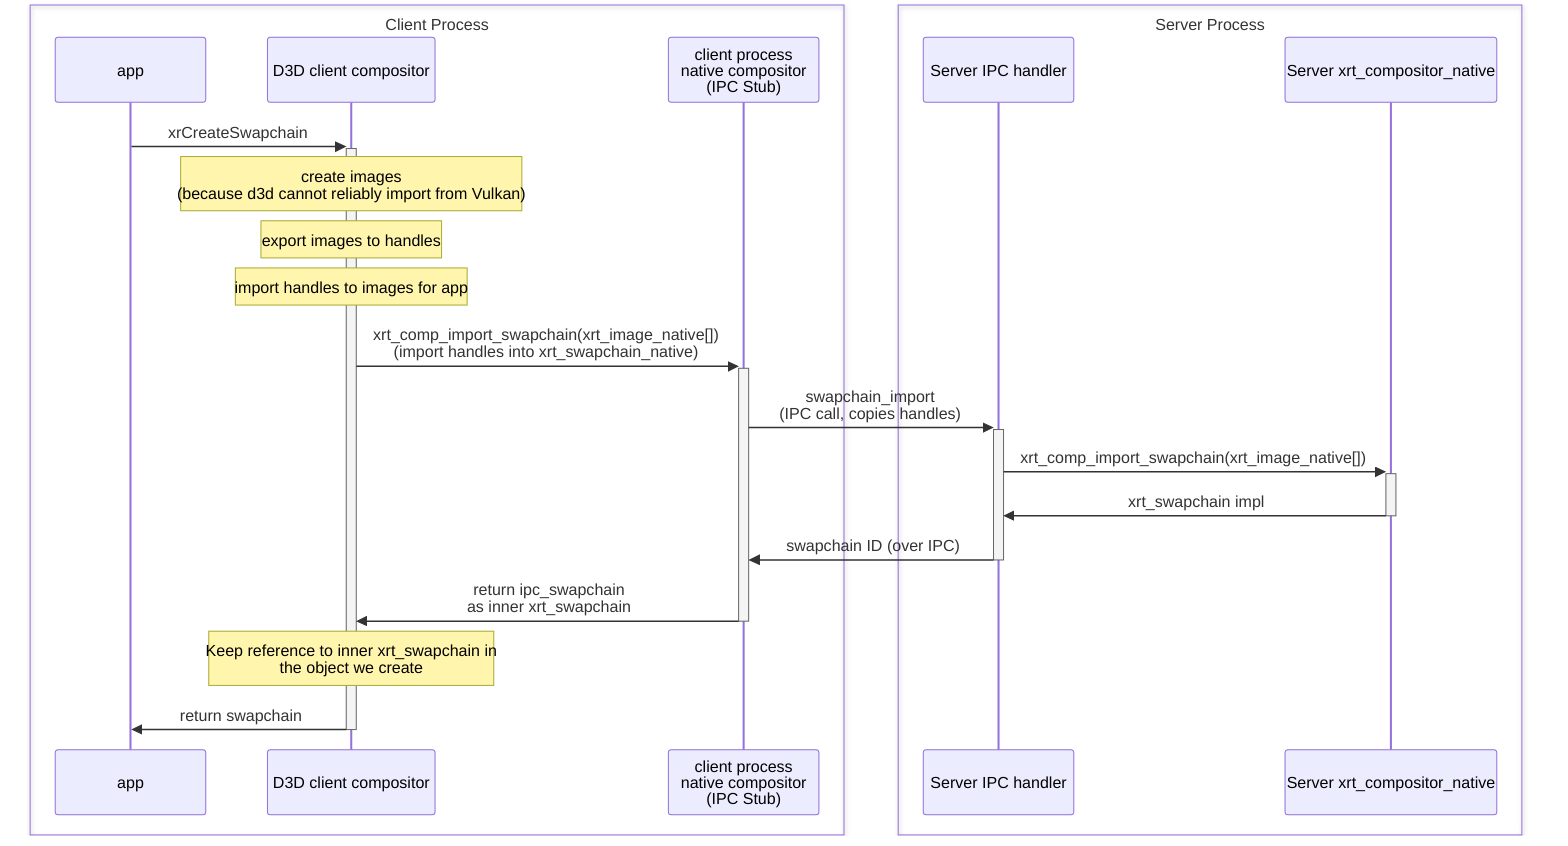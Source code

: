 %% Copyright 2024, Collabora, Ltd. and the Monado contributors
%% SPDX-License-Identifier: BSL-1.0

%% Out of process, D3D client API
sequenceDiagram
    box Client Process
        participant app
        participant cc as D3D client compositor
        participant client_native as client process<br/>native compositor<br/>(IPC Stub)
    end
    box Server Process
        participant server_ipc_handler as Server IPC handler
        participant server_comp as Server xrt_compositor_native
    end

    app->>+cc: xrCreateSwapchain
    Note over cc: create images<br/>(because d3d cannot reliably import from Vulkan)
    Note over cc: export images to handles
    Note over cc: import handles to images for app
    cc->>+client_native: xrt_comp_import_swapchain(xrt_image_native[])<br/>(import handles into xrt_swapchain_native)
    client_native->>+server_ipc_handler: swapchain_import<br/>(IPC call, copies handles)
    server_ipc_handler->>+server_comp: xrt_comp_import_swapchain(xrt_image_native[])
    server_comp->>-server_ipc_handler: xrt_swapchain impl
    server_ipc_handler->>-client_native: swapchain ID (over IPC)
    client_native->>-cc: return ipc_swapchain<br/>as inner xrt_swapchain
    Note over cc: Keep reference to inner xrt_swapchain in<br>the object we create
    cc->>-app: return swapchain